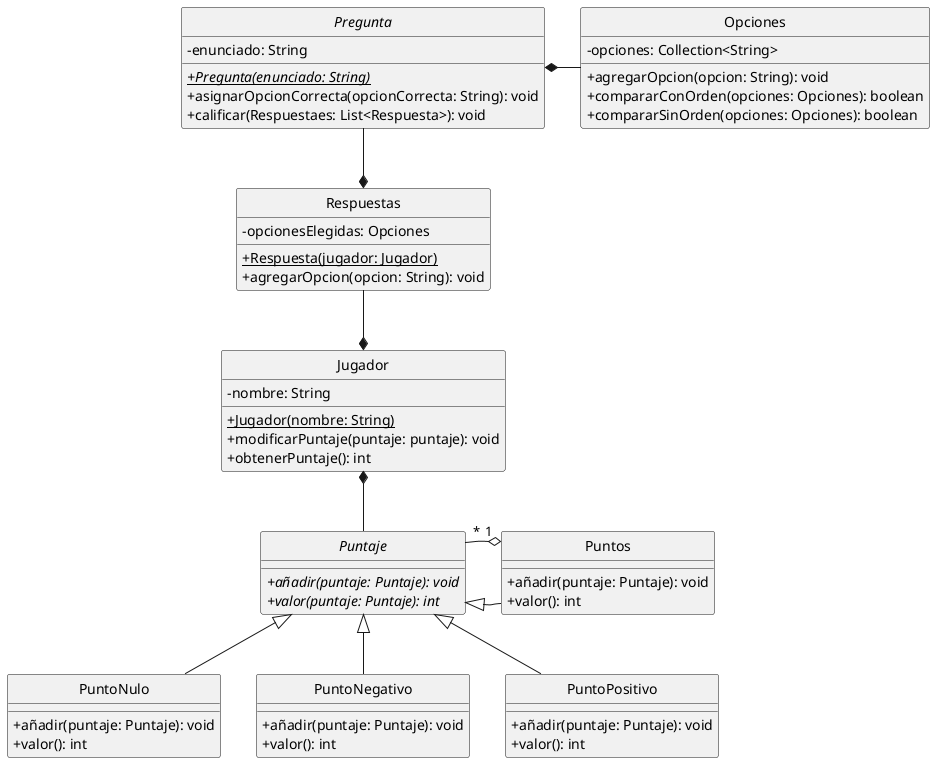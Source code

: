 @startuml
hide circle
skinparam classAttributeIconSize 0

'Clases
Class Opciones{
    -opciones: Collection<String>
    +agregarOpcion(opcion: String): void
    +compararConOrden(opciones: Opciones): boolean
    +compararSinOrden(opciones: Opciones): boolean
}

Abstract Class Pregunta{
    -enunciado: String
    +{abstract}{static}Pregunta(enunciado: String)
    +asignarOpcionCorrecta(opcionCorrecta: String): void
    +calificar(Respuestaes: List<Respuesta>): void
}


Class Respuestas{
    -opcionesElegidas: Opciones
        +{static}Respuesta(jugador: Jugador)
        +agregarOpcion(opcion: String): void
}

Class Jugador{
    -nombre: String
    +{Static}Jugador(nombre: String)
    +modificarPuntaje(puntaje: puntaje): void
    +obtenerPuntaje(): int
}

Abstract Class Puntaje{
    +{abstract}añadir(puntaje: Puntaje): void
    +{abstract}valor(puntaje: Puntaje): int
}

Class Puntos{
    +añadir(puntaje: Puntaje): void
    +valor(): int
}

Class PuntoNulo{
    +añadir(puntaje: Puntaje): void
    +valor(): int
}

Class PuntoNegativo{
    +añadir(puntaje: Puntaje): void
    +valor(): int
}

Class PuntoPositivo{
    +añadir(puntaje: Puntaje): void
    +valor(): int
}



'Relaciones
Respuestas --* Jugador
Pregunta *-right- Opciones
Respuestas *-up- Pregunta
PuntoNegativo -up-|> Puntaje
PuntoNulo -up-|> Puntaje
PuntoPositivo -up-|> Puntaje
Puntos -left-|> Puntaje
Puntos "1" o-left- "*" Puntaje
Jugador *-- Puntaje



@enduml